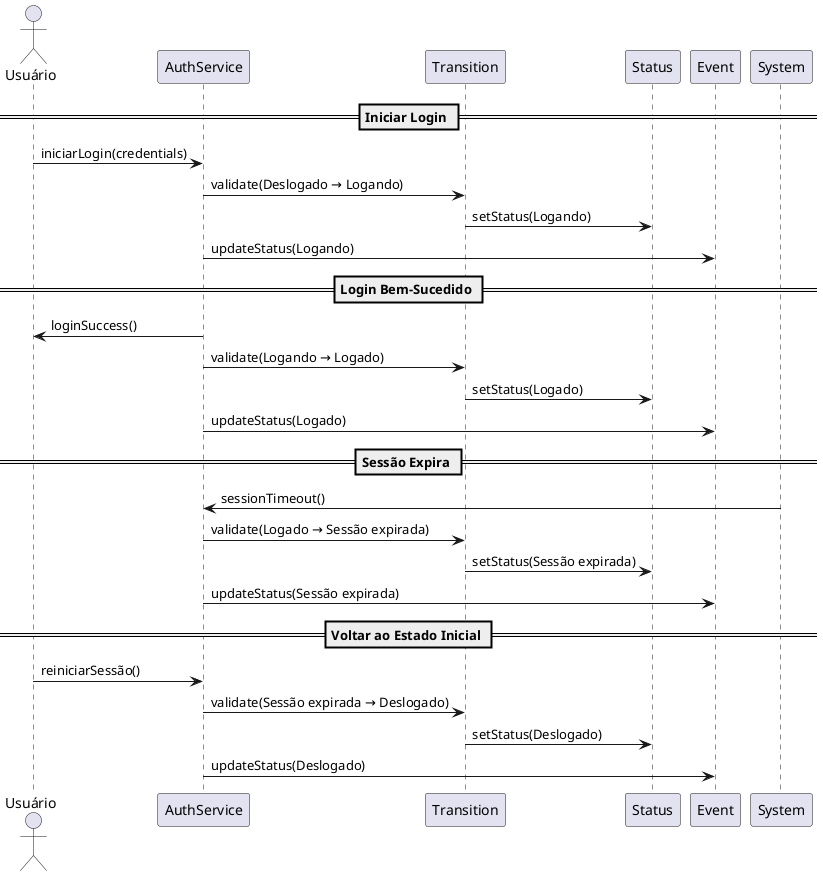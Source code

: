 @startuml
actor Usuário
participant "AuthService" as AuthService
participant "Transition" as Transition
participant "Status" as Status
participant "Event" as Event

== Iniciar Login ==
Usuário -> AuthService : iniciarLogin(credentials)
AuthService -> Transition : validate(Deslogado → Logando)
Transition -> Status : setStatus(Logando)
AuthService -> Event : updateStatus(Logando)

== Login Bem-Sucedido ==
Usuário <- AuthService : loginSuccess()
AuthService -> Transition : validate(Logando → Logado)
Transition -> Status : setStatus(Logado)
AuthService -> Event : updateStatus(Logado)

== Sessão Expira ==
System -> AuthService : sessionTimeout()
AuthService -> Transition : validate(Logado → Sessão expirada)
Transition -> Status : setStatus(Sessão expirada)
AuthService -> Event : updateStatus(Sessão expirada)

== Voltar ao Estado Inicial ==
Usuário -> AuthService : reiniciarSessão()
AuthService -> Transition : validate(Sessão expirada → Deslogado)
Transition -> Status : setStatus(Deslogado)
AuthService -> Event : updateStatus(Deslogado)
@enduml
